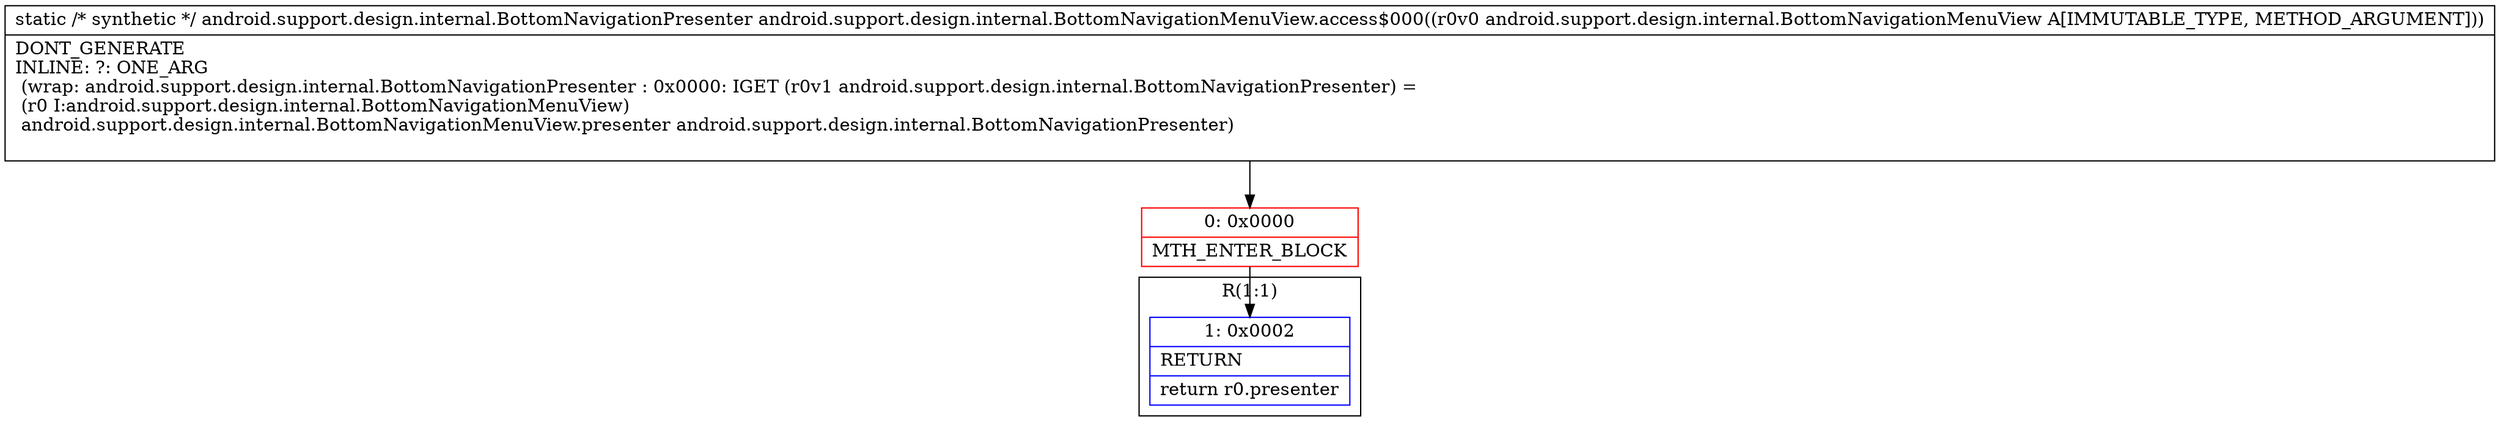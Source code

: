 digraph "CFG forandroid.support.design.internal.BottomNavigationMenuView.access$000(Landroid\/support\/design\/internal\/BottomNavigationMenuView;)Landroid\/support\/design\/internal\/BottomNavigationPresenter;" {
subgraph cluster_Region_2108427650 {
label = "R(1:1)";
node [shape=record,color=blue];
Node_1 [shape=record,label="{1\:\ 0x0002|RETURN\l|return r0.presenter\l}"];
}
Node_0 [shape=record,color=red,label="{0\:\ 0x0000|MTH_ENTER_BLOCK\l}"];
MethodNode[shape=record,label="{static \/* synthetic *\/ android.support.design.internal.BottomNavigationPresenter android.support.design.internal.BottomNavigationMenuView.access$000((r0v0 android.support.design.internal.BottomNavigationMenuView A[IMMUTABLE_TYPE, METHOD_ARGUMENT]))  | DONT_GENERATE\lINLINE: ?: ONE_ARG  \l  (wrap: android.support.design.internal.BottomNavigationPresenter : 0x0000: IGET  (r0v1 android.support.design.internal.BottomNavigationPresenter) = \l  (r0 I:android.support.design.internal.BottomNavigationMenuView)\l android.support.design.internal.BottomNavigationMenuView.presenter android.support.design.internal.BottomNavigationPresenter)\l\l}"];
MethodNode -> Node_0;
Node_0 -> Node_1;
}

